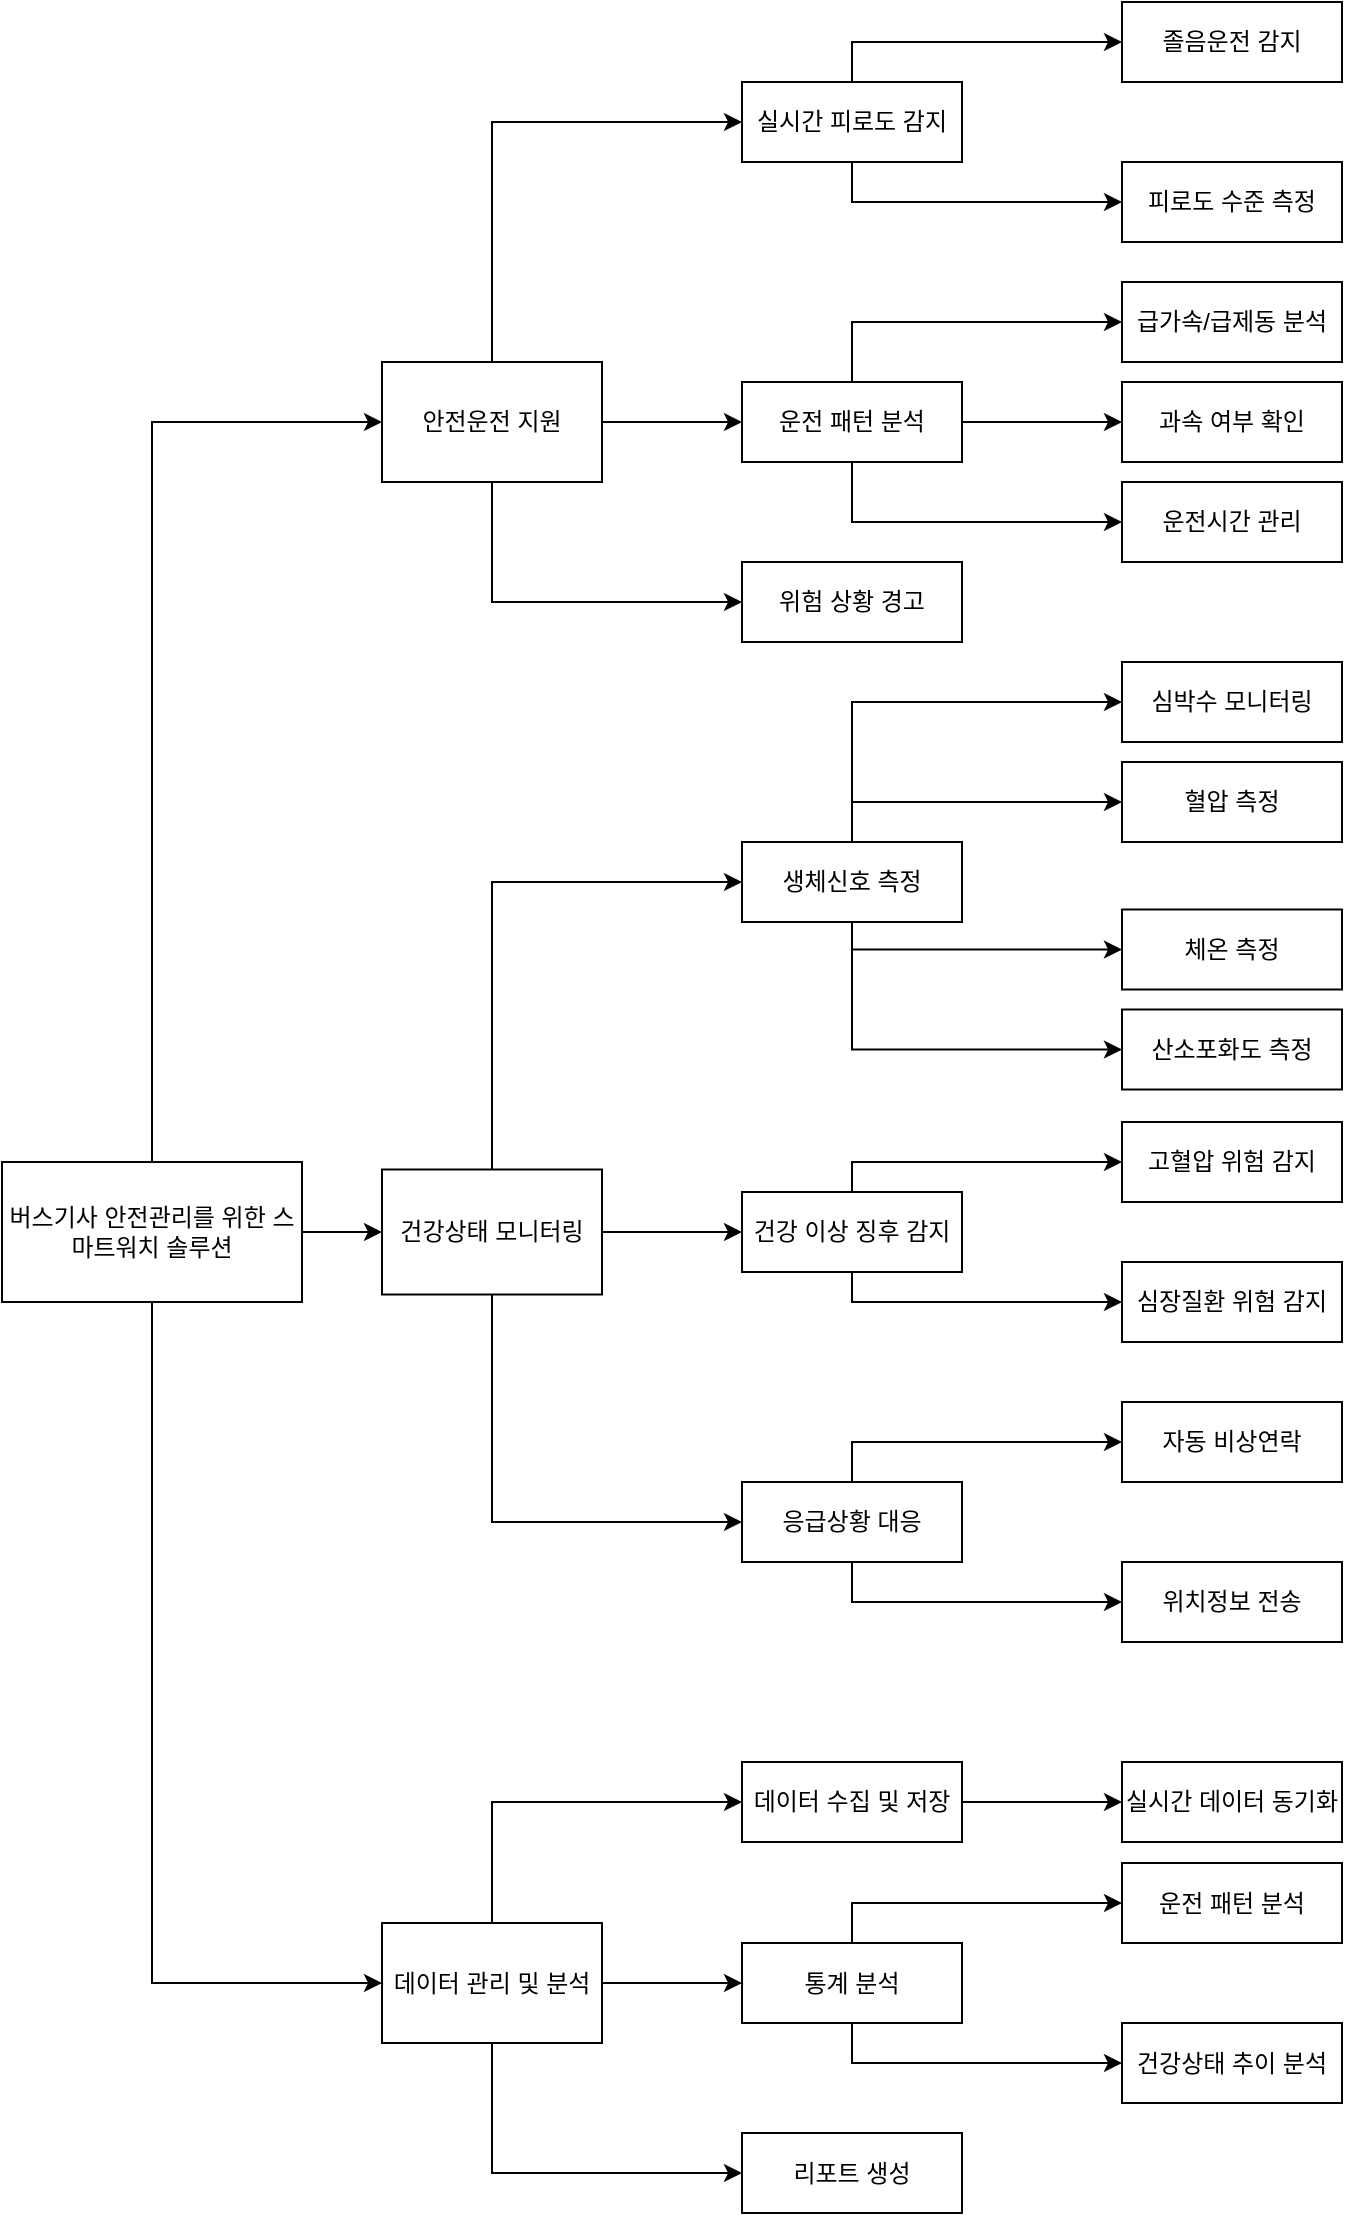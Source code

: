 <mxfile version="25.0.3">
  <diagram name="페이지-1" id="l6jsERK50eljF_mwshCe">
    <mxGraphModel dx="961" dy="2222" grid="1" gridSize="10" guides="1" tooltips="1" connect="1" arrows="1" fold="1" page="1" pageScale="1" pageWidth="827" pageHeight="1169" math="0" shadow="0">
      <root>
        <mxCell id="0" />
        <mxCell id="1" parent="0" />
        <mxCell id="mBaUsVRjei22sfl_zwiO-31" style="edgeStyle=orthogonalEdgeStyle;rounded=0;orthogonalLoop=1;jettySize=auto;html=1;exitX=0.5;exitY=0;exitDx=0;exitDy=0;entryX=0;entryY=0.5;entryDx=0;entryDy=0;movable=1;cloneable=1;deletable=1;" edge="1" parent="1" source="mBaUsVRjei22sfl_zwiO-1" target="mBaUsVRjei22sfl_zwiO-2">
          <mxGeometry relative="1" as="geometry" />
        </mxCell>
        <mxCell id="mBaUsVRjei22sfl_zwiO-32" style="edgeStyle=orthogonalEdgeStyle;rounded=0;orthogonalLoop=1;jettySize=auto;html=1;exitX=0.5;exitY=1;exitDx=0;exitDy=0;entryX=0;entryY=0.5;entryDx=0;entryDy=0;movable=1;cloneable=1;deletable=1;" edge="1" parent="1" source="mBaUsVRjei22sfl_zwiO-1" target="mBaUsVRjei22sfl_zwiO-4">
          <mxGeometry relative="1" as="geometry" />
        </mxCell>
        <mxCell id="mBaUsVRjei22sfl_zwiO-33" style="edgeStyle=orthogonalEdgeStyle;rounded=0;orthogonalLoop=1;jettySize=auto;html=1;exitX=1;exitY=0.5;exitDx=0;exitDy=0;entryX=0;entryY=0.5;entryDx=0;entryDy=0;movable=1;cloneable=1;deletable=1;" edge="1" parent="1" source="mBaUsVRjei22sfl_zwiO-1" target="mBaUsVRjei22sfl_zwiO-3">
          <mxGeometry relative="1" as="geometry" />
        </mxCell>
        <mxCell id="mBaUsVRjei22sfl_zwiO-1" value="버스기사 안전관리를 위한 스마트워치 솔루션" style="rounded=0;whiteSpace=wrap;html=1;movable=1;cloneable=1;deletable=1;" vertex="1" parent="1">
          <mxGeometry x="50" y="310" width="150" height="70" as="geometry" />
        </mxCell>
        <mxCell id="mBaUsVRjei22sfl_zwiO-34" style="edgeStyle=orthogonalEdgeStyle;rounded=0;orthogonalLoop=1;jettySize=auto;html=1;exitX=1;exitY=0.5;exitDx=0;exitDy=0;entryX=0;entryY=0.5;entryDx=0;entryDy=0;movable=1;cloneable=1;deletable=1;" edge="1" parent="1" source="mBaUsVRjei22sfl_zwiO-2" target="mBaUsVRjei22sfl_zwiO-12">
          <mxGeometry relative="1" as="geometry" />
        </mxCell>
        <mxCell id="mBaUsVRjei22sfl_zwiO-35" style="edgeStyle=orthogonalEdgeStyle;rounded=0;orthogonalLoop=1;jettySize=auto;html=1;exitX=0.5;exitY=0;exitDx=0;exitDy=0;entryX=0;entryY=0.5;entryDx=0;entryDy=0;movable=1;cloneable=1;deletable=1;" edge="1" parent="1" source="mBaUsVRjei22sfl_zwiO-2" target="mBaUsVRjei22sfl_zwiO-11">
          <mxGeometry relative="1" as="geometry" />
        </mxCell>
        <mxCell id="mBaUsVRjei22sfl_zwiO-36" style="edgeStyle=orthogonalEdgeStyle;rounded=0;orthogonalLoop=1;jettySize=auto;html=1;exitX=0.5;exitY=1;exitDx=0;exitDy=0;entryX=0;entryY=0.5;entryDx=0;entryDy=0;movable=1;cloneable=1;deletable=1;" edge="1" parent="1" source="mBaUsVRjei22sfl_zwiO-2" target="mBaUsVRjei22sfl_zwiO-13">
          <mxGeometry relative="1" as="geometry" />
        </mxCell>
        <mxCell id="mBaUsVRjei22sfl_zwiO-2" value="안전운전 지원" style="rounded=0;whiteSpace=wrap;html=1;movable=1;cloneable=1;deletable=1;" vertex="1" parent="1">
          <mxGeometry x="240" y="-90" width="110" height="60" as="geometry" />
        </mxCell>
        <mxCell id="mBaUsVRjei22sfl_zwiO-39" style="edgeStyle=orthogonalEdgeStyle;rounded=0;orthogonalLoop=1;jettySize=auto;html=1;exitX=1;exitY=0.5;exitDx=0;exitDy=0;entryX=0;entryY=0.5;entryDx=0;entryDy=0;movable=1;cloneable=1;deletable=1;" edge="1" parent="1" source="mBaUsVRjei22sfl_zwiO-3" target="mBaUsVRjei22sfl_zwiO-15">
          <mxGeometry relative="1" as="geometry" />
        </mxCell>
        <mxCell id="mBaUsVRjei22sfl_zwiO-40" style="edgeStyle=orthogonalEdgeStyle;rounded=0;orthogonalLoop=1;jettySize=auto;html=1;exitX=0.5;exitY=1;exitDx=0;exitDy=0;entryX=0;entryY=0.5;entryDx=0;entryDy=0;movable=1;cloneable=1;deletable=1;" edge="1" parent="1" source="mBaUsVRjei22sfl_zwiO-3" target="mBaUsVRjei22sfl_zwiO-16">
          <mxGeometry relative="1" as="geometry" />
        </mxCell>
        <mxCell id="mBaUsVRjei22sfl_zwiO-58" style="edgeStyle=orthogonalEdgeStyle;rounded=0;orthogonalLoop=1;jettySize=auto;html=1;exitX=0.5;exitY=0;exitDx=0;exitDy=0;entryX=0;entryY=0.5;entryDx=0;entryDy=0;movable=1;cloneable=1;deletable=1;" edge="1" parent="1" source="mBaUsVRjei22sfl_zwiO-3" target="mBaUsVRjei22sfl_zwiO-14">
          <mxGeometry relative="1" as="geometry" />
        </mxCell>
        <mxCell id="mBaUsVRjei22sfl_zwiO-3" value="건강상태 모니터링" style="rounded=0;whiteSpace=wrap;html=1;movable=1;cloneable=1;deletable=1;" vertex="1" parent="1">
          <mxGeometry x="240" y="313.75" width="110" height="62.5" as="geometry" />
        </mxCell>
        <mxCell id="mBaUsVRjei22sfl_zwiO-42" style="edgeStyle=orthogonalEdgeStyle;rounded=0;orthogonalLoop=1;jettySize=auto;html=1;exitX=1;exitY=0.5;exitDx=0;exitDy=0;entryX=0;entryY=0.5;entryDx=0;entryDy=0;movable=1;cloneable=1;deletable=1;" edge="1" parent="1" source="mBaUsVRjei22sfl_zwiO-4" target="mBaUsVRjei22sfl_zwiO-18">
          <mxGeometry relative="1" as="geometry" />
        </mxCell>
        <mxCell id="mBaUsVRjei22sfl_zwiO-43" style="edgeStyle=orthogonalEdgeStyle;rounded=0;orthogonalLoop=1;jettySize=auto;html=1;exitX=0.5;exitY=0;exitDx=0;exitDy=0;entryX=0;entryY=0.5;entryDx=0;entryDy=0;movable=1;cloneable=1;deletable=1;" edge="1" parent="1" source="mBaUsVRjei22sfl_zwiO-4" target="mBaUsVRjei22sfl_zwiO-17">
          <mxGeometry relative="1" as="geometry" />
        </mxCell>
        <mxCell id="mBaUsVRjei22sfl_zwiO-44" style="edgeStyle=orthogonalEdgeStyle;rounded=0;orthogonalLoop=1;jettySize=auto;html=1;exitX=0.5;exitY=1;exitDx=0;exitDy=0;entryX=0;entryY=0.5;entryDx=0;entryDy=0;movable=1;cloneable=1;deletable=1;" edge="1" parent="1" source="mBaUsVRjei22sfl_zwiO-4" target="mBaUsVRjei22sfl_zwiO-19">
          <mxGeometry relative="1" as="geometry" />
        </mxCell>
        <mxCell id="mBaUsVRjei22sfl_zwiO-4" value="데이터 관리 및 분석" style="rounded=0;whiteSpace=wrap;html=1;movable=1;cloneable=1;deletable=1;" vertex="1" parent="1">
          <mxGeometry x="240" y="690.5" width="110" height="60" as="geometry" />
        </mxCell>
        <mxCell id="mBaUsVRjei22sfl_zwiO-45" style="edgeStyle=orthogonalEdgeStyle;rounded=0;orthogonalLoop=1;jettySize=auto;html=1;exitX=0.5;exitY=0;exitDx=0;exitDy=0;entryX=0;entryY=0.5;entryDx=0;entryDy=0;movable=1;cloneable=1;deletable=1;" edge="1" parent="1" source="mBaUsVRjei22sfl_zwiO-11" target="mBaUsVRjei22sfl_zwiO-28">
          <mxGeometry relative="1" as="geometry" />
        </mxCell>
        <mxCell id="mBaUsVRjei22sfl_zwiO-48" style="edgeStyle=orthogonalEdgeStyle;rounded=0;orthogonalLoop=1;jettySize=auto;html=1;exitX=0.5;exitY=1;exitDx=0;exitDy=0;entryX=0;entryY=0.5;entryDx=0;entryDy=0;movable=1;cloneable=1;deletable=1;" edge="1" parent="1" source="mBaUsVRjei22sfl_zwiO-11" target="mBaUsVRjei22sfl_zwiO-29">
          <mxGeometry relative="1" as="geometry" />
        </mxCell>
        <mxCell id="mBaUsVRjei22sfl_zwiO-11" value="실시간 피로도 감지" style="rounded=0;whiteSpace=wrap;html=1;movable=1;cloneable=1;deletable=1;" vertex="1" parent="1">
          <mxGeometry x="420" y="-230" width="110" height="40" as="geometry" />
        </mxCell>
        <mxCell id="mBaUsVRjei22sfl_zwiO-49" style="edgeStyle=orthogonalEdgeStyle;rounded=0;orthogonalLoop=1;jettySize=auto;html=1;exitX=0.5;exitY=0;exitDx=0;exitDy=0;entryX=0;entryY=0.5;entryDx=0;entryDy=0;movable=1;cloneable=1;deletable=1;" edge="1" parent="1" source="mBaUsVRjei22sfl_zwiO-12" target="mBaUsVRjei22sfl_zwiO-30">
          <mxGeometry relative="1" as="geometry" />
        </mxCell>
        <mxCell id="mBaUsVRjei22sfl_zwiO-52" style="edgeStyle=orthogonalEdgeStyle;rounded=0;orthogonalLoop=1;jettySize=auto;html=1;exitX=1;exitY=0.5;exitDx=0;exitDy=0;movable=1;cloneable=1;deletable=1;" edge="1" parent="1" source="mBaUsVRjei22sfl_zwiO-12" target="mBaUsVRjei22sfl_zwiO-50">
          <mxGeometry relative="1" as="geometry" />
        </mxCell>
        <mxCell id="mBaUsVRjei22sfl_zwiO-53" style="edgeStyle=orthogonalEdgeStyle;rounded=0;orthogonalLoop=1;jettySize=auto;html=1;exitX=0.5;exitY=1;exitDx=0;exitDy=0;entryX=0;entryY=0.5;entryDx=0;entryDy=0;movable=1;cloneable=1;deletable=1;" edge="1" parent="1" source="mBaUsVRjei22sfl_zwiO-12" target="mBaUsVRjei22sfl_zwiO-51">
          <mxGeometry relative="1" as="geometry" />
        </mxCell>
        <mxCell id="mBaUsVRjei22sfl_zwiO-12" value="운전 패턴 분석" style="rounded=0;whiteSpace=wrap;html=1;movable=1;cloneable=1;deletable=1;" vertex="1" parent="1">
          <mxGeometry x="420" y="-80" width="110" height="40" as="geometry" />
        </mxCell>
        <mxCell id="mBaUsVRjei22sfl_zwiO-13" value="위험 상황 경고" style="rounded=0;whiteSpace=wrap;html=1;movable=1;cloneable=1;deletable=1;" vertex="1" parent="1">
          <mxGeometry x="420" y="10" width="110" height="40" as="geometry" />
        </mxCell>
        <mxCell id="mBaUsVRjei22sfl_zwiO-54" style="edgeStyle=orthogonalEdgeStyle;rounded=0;orthogonalLoop=1;jettySize=auto;html=1;exitX=0.5;exitY=0;exitDx=0;exitDy=0;entryX=0;entryY=0.5;entryDx=0;entryDy=0;movable=1;cloneable=1;deletable=1;" edge="1" parent="1" source="mBaUsVRjei22sfl_zwiO-14" target="mBaUsVRjei22sfl_zwiO-20">
          <mxGeometry relative="1" as="geometry" />
        </mxCell>
        <mxCell id="mBaUsVRjei22sfl_zwiO-55" style="edgeStyle=orthogonalEdgeStyle;rounded=0;orthogonalLoop=1;jettySize=auto;html=1;exitX=0.5;exitY=0;exitDx=0;exitDy=0;entryX=0;entryY=0.5;entryDx=0;entryDy=0;movable=1;cloneable=1;deletable=1;" edge="1" parent="1" source="mBaUsVRjei22sfl_zwiO-14" target="mBaUsVRjei22sfl_zwiO-21">
          <mxGeometry relative="1" as="geometry" />
        </mxCell>
        <mxCell id="mBaUsVRjei22sfl_zwiO-56" style="edgeStyle=orthogonalEdgeStyle;rounded=0;orthogonalLoop=1;jettySize=auto;html=1;exitX=0.5;exitY=1;exitDx=0;exitDy=0;entryX=0;entryY=0.5;entryDx=0;entryDy=0;movable=1;cloneable=1;deletable=1;" edge="1" parent="1" source="mBaUsVRjei22sfl_zwiO-14" target="mBaUsVRjei22sfl_zwiO-22">
          <mxGeometry relative="1" as="geometry">
            <Array as="points">
              <mxPoint x="475" y="204" />
            </Array>
          </mxGeometry>
        </mxCell>
        <mxCell id="mBaUsVRjei22sfl_zwiO-57" style="edgeStyle=orthogonalEdgeStyle;rounded=0;orthogonalLoop=1;jettySize=auto;html=1;exitX=0.5;exitY=1;exitDx=0;exitDy=0;entryX=0;entryY=0.5;entryDx=0;entryDy=0;movable=1;cloneable=1;deletable=1;" edge="1" parent="1" source="mBaUsVRjei22sfl_zwiO-14" target="mBaUsVRjei22sfl_zwiO-23">
          <mxGeometry relative="1" as="geometry" />
        </mxCell>
        <mxCell id="mBaUsVRjei22sfl_zwiO-14" value="생체신호 측정" style="rounded=0;whiteSpace=wrap;html=1;movable=1;cloneable=1;deletable=1;" vertex="1" parent="1">
          <mxGeometry x="420" y="150" width="110" height="40" as="geometry" />
        </mxCell>
        <mxCell id="mBaUsVRjei22sfl_zwiO-59" style="edgeStyle=orthogonalEdgeStyle;rounded=0;orthogonalLoop=1;jettySize=auto;html=1;exitX=0.5;exitY=0;exitDx=0;exitDy=0;entryX=0;entryY=0.5;entryDx=0;entryDy=0;movable=1;cloneable=1;deletable=1;" edge="1" parent="1" source="mBaUsVRjei22sfl_zwiO-15" target="mBaUsVRjei22sfl_zwiO-24">
          <mxGeometry relative="1" as="geometry">
            <Array as="points">
              <mxPoint x="475" y="310" />
            </Array>
          </mxGeometry>
        </mxCell>
        <mxCell id="mBaUsVRjei22sfl_zwiO-60" style="edgeStyle=orthogonalEdgeStyle;rounded=0;orthogonalLoop=1;jettySize=auto;html=1;exitX=0.5;exitY=1;exitDx=0;exitDy=0;entryX=0;entryY=0.5;entryDx=0;entryDy=0;movable=1;cloneable=1;deletable=1;" edge="1" parent="1" source="mBaUsVRjei22sfl_zwiO-15" target="mBaUsVRjei22sfl_zwiO-25">
          <mxGeometry relative="1" as="geometry">
            <Array as="points">
              <mxPoint x="475" y="380" />
            </Array>
          </mxGeometry>
        </mxCell>
        <mxCell id="mBaUsVRjei22sfl_zwiO-15" value="건강 이상 징후 감지" style="rounded=0;whiteSpace=wrap;html=1;movable=1;cloneable=1;deletable=1;" vertex="1" parent="1">
          <mxGeometry x="420" y="325" width="110" height="40" as="geometry" />
        </mxCell>
        <mxCell id="mBaUsVRjei22sfl_zwiO-61" style="edgeStyle=orthogonalEdgeStyle;rounded=0;orthogonalLoop=1;jettySize=auto;html=1;exitX=0.5;exitY=0;exitDx=0;exitDy=0;entryX=0;entryY=0.5;entryDx=0;entryDy=0;movable=1;cloneable=1;deletable=1;" edge="1" parent="1" source="mBaUsVRjei22sfl_zwiO-16" target="mBaUsVRjei22sfl_zwiO-26">
          <mxGeometry relative="1" as="geometry" />
        </mxCell>
        <mxCell id="mBaUsVRjei22sfl_zwiO-62" style="edgeStyle=orthogonalEdgeStyle;rounded=0;orthogonalLoop=1;jettySize=auto;html=1;exitX=0.5;exitY=1;exitDx=0;exitDy=0;entryX=0;entryY=0.5;entryDx=0;entryDy=0;movable=1;cloneable=1;deletable=1;" edge="1" parent="1" source="mBaUsVRjei22sfl_zwiO-16" target="mBaUsVRjei22sfl_zwiO-27">
          <mxGeometry relative="1" as="geometry" />
        </mxCell>
        <mxCell id="mBaUsVRjei22sfl_zwiO-16" value="응급상황 대응" style="rounded=0;whiteSpace=wrap;html=1;movable=1;cloneable=1;deletable=1;" vertex="1" parent="1">
          <mxGeometry x="420" y="470" width="110" height="40" as="geometry" />
        </mxCell>
        <mxCell id="mBaUsVRjei22sfl_zwiO-64" style="edgeStyle=orthogonalEdgeStyle;rounded=0;orthogonalLoop=1;jettySize=auto;html=1;exitX=1;exitY=0.5;exitDx=0;exitDy=0;entryX=0;entryY=0.5;entryDx=0;entryDy=0;movable=1;cloneable=1;deletable=1;" edge="1" parent="1" source="mBaUsVRjei22sfl_zwiO-17" target="mBaUsVRjei22sfl_zwiO-63">
          <mxGeometry relative="1" as="geometry" />
        </mxCell>
        <mxCell id="mBaUsVRjei22sfl_zwiO-17" value="데이터 수집 및 저장" style="rounded=0;whiteSpace=wrap;html=1;movable=1;cloneable=1;deletable=1;" vertex="1" parent="1">
          <mxGeometry x="420" y="610" width="110" height="40" as="geometry" />
        </mxCell>
        <mxCell id="mBaUsVRjei22sfl_zwiO-67" style="edgeStyle=orthogonalEdgeStyle;rounded=0;orthogonalLoop=1;jettySize=auto;html=1;exitX=0.5;exitY=0;exitDx=0;exitDy=0;entryX=0;entryY=0.5;entryDx=0;entryDy=0;movable=1;cloneable=1;deletable=1;" edge="1" parent="1" source="mBaUsVRjei22sfl_zwiO-18" target="mBaUsVRjei22sfl_zwiO-65">
          <mxGeometry relative="1" as="geometry" />
        </mxCell>
        <mxCell id="mBaUsVRjei22sfl_zwiO-68" style="edgeStyle=orthogonalEdgeStyle;rounded=0;orthogonalLoop=1;jettySize=auto;html=1;exitX=0.5;exitY=1;exitDx=0;exitDy=0;entryX=0;entryY=0.5;entryDx=0;entryDy=0;movable=1;cloneable=1;deletable=1;" edge="1" parent="1" source="mBaUsVRjei22sfl_zwiO-18" target="mBaUsVRjei22sfl_zwiO-66">
          <mxGeometry relative="1" as="geometry" />
        </mxCell>
        <mxCell id="mBaUsVRjei22sfl_zwiO-18" value="통계 분석" style="rounded=0;whiteSpace=wrap;html=1;movable=1;cloneable=1;deletable=1;" vertex="1" parent="1">
          <mxGeometry x="420" y="700.5" width="110" height="40" as="geometry" />
        </mxCell>
        <mxCell id="mBaUsVRjei22sfl_zwiO-19" value="리포트 생성" style="rounded=0;whiteSpace=wrap;html=1;movable=1;cloneable=1;deletable=1;" vertex="1" parent="1">
          <mxGeometry x="420" y="795.5" width="110" height="40" as="geometry" />
        </mxCell>
        <mxCell id="mBaUsVRjei22sfl_zwiO-20" value="심박수 모니터링" style="rounded=0;whiteSpace=wrap;html=1;movable=1;cloneable=1;deletable=1;" vertex="1" parent="1">
          <mxGeometry x="610" y="60" width="110" height="40" as="geometry" />
        </mxCell>
        <mxCell id="mBaUsVRjei22sfl_zwiO-21" value="혈압 측정" style="rounded=0;whiteSpace=wrap;html=1;movable=1;cloneable=1;deletable=1;" vertex="1" parent="1">
          <mxGeometry x="610" y="110" width="110" height="40" as="geometry" />
        </mxCell>
        <mxCell id="mBaUsVRjei22sfl_zwiO-22" value="체온 측정" style="rounded=0;whiteSpace=wrap;html=1;movable=1;cloneable=1;deletable=1;" vertex="1" parent="1">
          <mxGeometry x="610" y="183.75" width="110" height="40" as="geometry" />
        </mxCell>
        <mxCell id="mBaUsVRjei22sfl_zwiO-23" value="산소포화도 측정" style="rounded=0;whiteSpace=wrap;html=1;movable=1;cloneable=1;deletable=1;" vertex="1" parent="1">
          <mxGeometry x="610" y="233.75" width="110" height="40" as="geometry" />
        </mxCell>
        <mxCell id="mBaUsVRjei22sfl_zwiO-24" value="고혈압 위험 감지" style="rounded=0;whiteSpace=wrap;html=1;movable=1;cloneable=1;deletable=1;" vertex="1" parent="1">
          <mxGeometry x="610" y="290" width="110" height="40" as="geometry" />
        </mxCell>
        <mxCell id="mBaUsVRjei22sfl_zwiO-25" value="심장질환 위험 감지" style="rounded=0;whiteSpace=wrap;html=1;movable=1;cloneable=1;deletable=1;" vertex="1" parent="1">
          <mxGeometry x="610" y="360" width="110" height="40" as="geometry" />
        </mxCell>
        <mxCell id="mBaUsVRjei22sfl_zwiO-26" value="자동 비상연락" style="rounded=0;whiteSpace=wrap;html=1;movable=1;cloneable=1;deletable=1;" vertex="1" parent="1">
          <mxGeometry x="610" y="430" width="110" height="40" as="geometry" />
        </mxCell>
        <mxCell id="mBaUsVRjei22sfl_zwiO-27" value="위치정보 전송" style="rounded=0;whiteSpace=wrap;html=1;movable=1;cloneable=1;deletable=1;" vertex="1" parent="1">
          <mxGeometry x="610" y="510" width="110" height="40" as="geometry" />
        </mxCell>
        <mxCell id="mBaUsVRjei22sfl_zwiO-28" value="졸음운전 감지" style="rounded=0;whiteSpace=wrap;html=1;movable=1;cloneable=1;deletable=1;" vertex="1" parent="1">
          <mxGeometry x="610" y="-270" width="110" height="40" as="geometry" />
        </mxCell>
        <mxCell id="mBaUsVRjei22sfl_zwiO-29" value="피로도 수준 측정" style="rounded=0;whiteSpace=wrap;html=1;movable=1;cloneable=1;deletable=1;" vertex="1" parent="1">
          <mxGeometry x="610" y="-190" width="110" height="40" as="geometry" />
        </mxCell>
        <mxCell id="mBaUsVRjei22sfl_zwiO-30" value="급가속/급제동 분석" style="rounded=0;whiteSpace=wrap;html=1;movable=1;cloneable=1;deletable=1;" vertex="1" parent="1">
          <mxGeometry x="610" y="-130" width="110" height="40" as="geometry" />
        </mxCell>
        <mxCell id="mBaUsVRjei22sfl_zwiO-50" value="과속 여부 확인" style="rounded=0;whiteSpace=wrap;html=1;movable=1;cloneable=1;deletable=1;" vertex="1" parent="1">
          <mxGeometry x="610" y="-80" width="110" height="40" as="geometry" />
        </mxCell>
        <mxCell id="mBaUsVRjei22sfl_zwiO-51" value="운전시간 관리" style="rounded=0;whiteSpace=wrap;html=1;movable=1;cloneable=1;deletable=1;" vertex="1" parent="1">
          <mxGeometry x="610" y="-30" width="110" height="40" as="geometry" />
        </mxCell>
        <mxCell id="mBaUsVRjei22sfl_zwiO-63" value="실시간 데이터 동기화" style="rounded=0;whiteSpace=wrap;html=1;movable=1;cloneable=1;deletable=1;" vertex="1" parent="1">
          <mxGeometry x="610" y="610" width="110" height="40" as="geometry" />
        </mxCell>
        <mxCell id="mBaUsVRjei22sfl_zwiO-65" value="운전 패턴 분석" style="rounded=0;whiteSpace=wrap;html=1;movable=1;cloneable=1;deletable=1;" vertex="1" parent="1">
          <mxGeometry x="610" y="660.5" width="110" height="40" as="geometry" />
        </mxCell>
        <mxCell id="mBaUsVRjei22sfl_zwiO-66" value="건강상태 추이 분석" style="rounded=0;whiteSpace=wrap;html=1;movable=1;cloneable=1;deletable=1;" vertex="1" parent="1">
          <mxGeometry x="610" y="740.5" width="110" height="40" as="geometry" />
        </mxCell>
      </root>
    </mxGraphModel>
  </diagram>
</mxfile>
